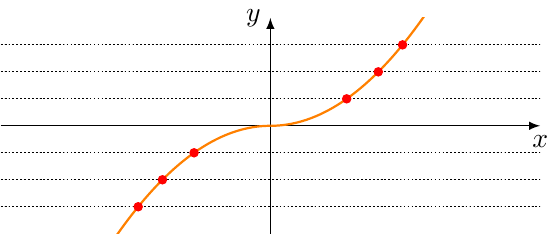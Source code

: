 \documentclass[crop]{standalone}
\usepackage[dvipsnames]{xcolor}
\usepackage{tikz}
\usepackage{pgfplots}
\pgfplotsset{compat=1.18}
\begin{document}
  \begin{tikzpicture}%[font=\scriptsize]
    \begin{axis}[%
      axis x line=center,axis y line=center,
      unit vector ratio={2 1},
      xlabel={$x$},ylabel={$y$},
      xlabel style={below},ylabel style={left},
      xmin=-2.5,xmax=2.5,xtick={\empty},
      ymin=-2,ymax=2,ytick={\empty},
      axis line style={-latex},
      declare function={
        A = 1.0;
        B = 0.0;
        C = 0.0;
        f(\x) = A*\x^2 + B*\x + C;
        g(\x) = -f(x) + 2*C;
        f1(\x) = (-B - sqrt(B^2+4*A*(C-\x)))/(2*A);
        f2(\x) = (-B + sqrt(B^2-4*A*(C-\x)))/(2*A);
      }
    ]%
      \addplot[mark=none,domain=0:3,color=orange,thick,samples=1000] {f(x)};
      \addplot[mark=none,domain=-3:0,color=orange,thick,samples=1000] {g(x)};
      
      \addplot[mark=none,densely dotted,domain=-3:3,samples=1000] {0.5};
      \addplot[mark=none,densely dotted,domain=-3:3,samples=1000] {1.0};
      \addplot[mark=none,densely dotted,domain=-3:3,samples=1000] {1.5};
      \addplot[mark=none,densely dotted,domain=-3:3,samples=1000] {-0.5};
      \addplot[mark=none,densely dotted,domain=-3:3,samples=1000] {-1.0};
      \addplot[mark=none,densely dotted,domain=-3:3,samples=1000] {-1.5};

      \addplot[mark=*,mark size=1.5pt,color=red] coordinates {(f1(-0.5),-0.5)};
      \addplot[mark=*,mark size=1.5pt,color=red] coordinates {(f2(0.5),0.5)};
      \addplot[mark=*,mark size=1.5pt,color=red] coordinates {(f1(-1.0),-1.0)};
      \addplot[mark=*,mark size=1.5pt,color=red] coordinates {(f2(1.0),1.0)};
      \addplot[mark=*,mark size=1.5pt,color=red] coordinates {(f1(-1.5),-1.5)};
      \addplot[mark=*,mark size=1.5pt,color=red] coordinates {(f2(1.5),1.5)};

    \end{axis}
  \end{tikzpicture}%
\end{document}